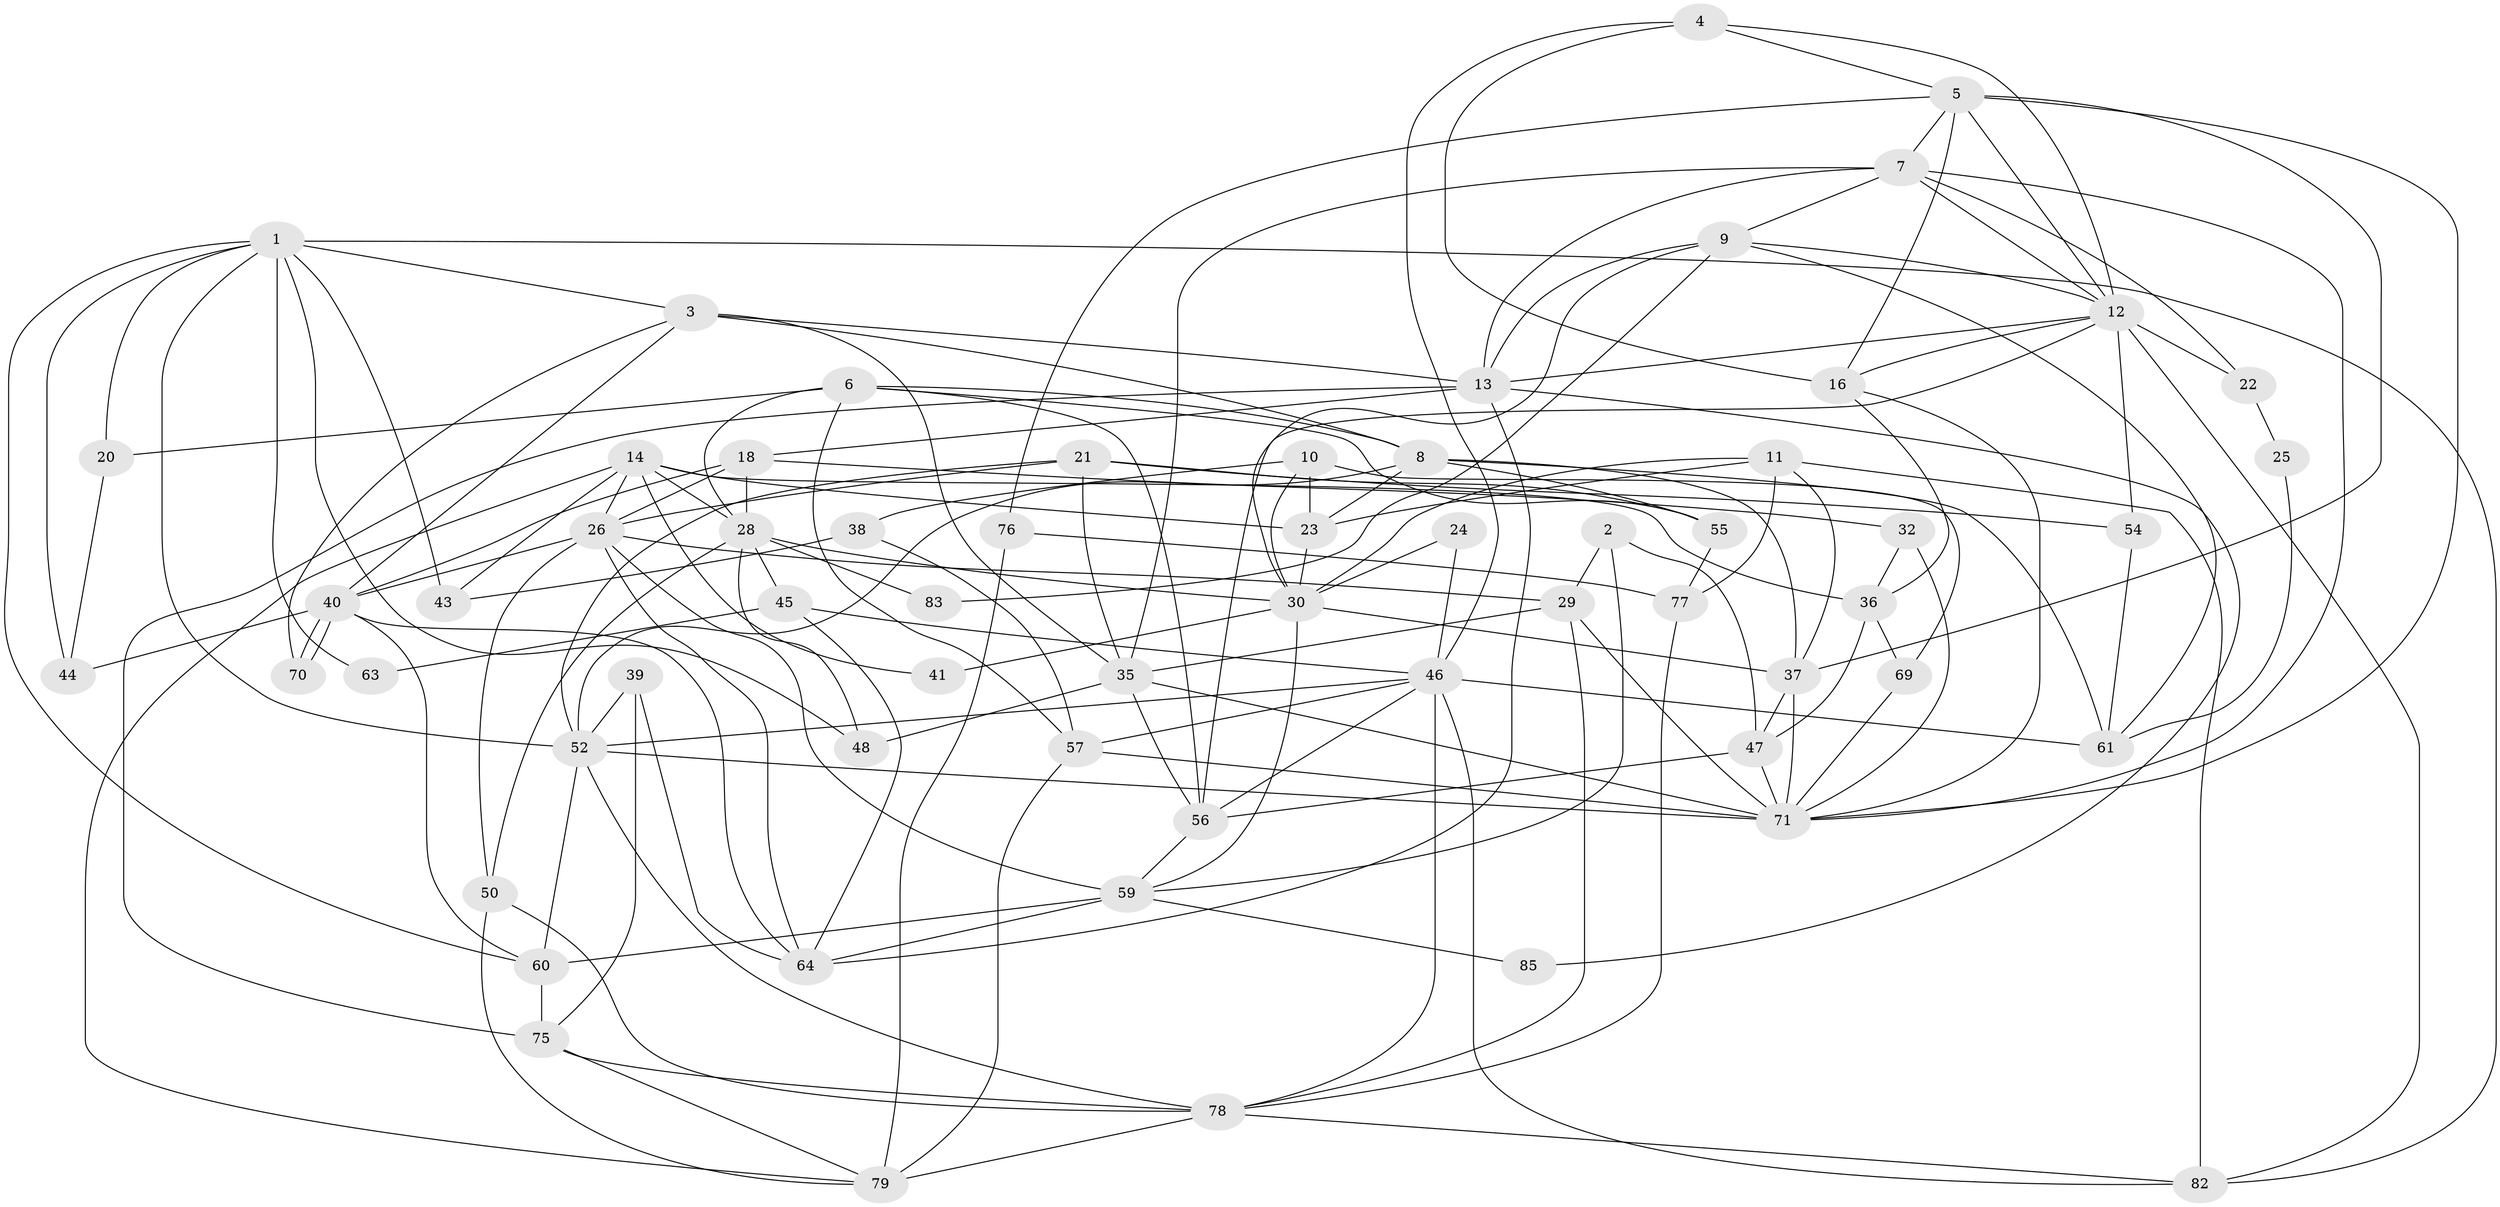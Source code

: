 // Generated by graph-tools (version 1.1) at 2025/24/03/03/25 07:24:00]
// undirected, 62 vertices, 160 edges
graph export_dot {
graph [start="1"]
  node [color=gray90,style=filled];
  1 [super="+15"];
  2;
  3 [super="+58"];
  4;
  5 [super="+17"];
  6 [super="+34"];
  7 [super="+98"];
  8 [super="+33"];
  9 [super="+19"];
  10;
  11 [super="+62"];
  12 [super="+53"];
  13 [super="+49"];
  14 [super="+90"];
  16 [super="+31"];
  18;
  20;
  21 [super="+65"];
  22;
  23 [super="+51"];
  24;
  25;
  26 [super="+27"];
  28 [super="+101"];
  29 [super="+99"];
  30 [super="+42"];
  32;
  35 [super="+74"];
  36 [super="+100"];
  37 [super="+86"];
  38;
  39 [super="+84"];
  40 [super="+88"];
  41;
  43;
  44;
  45;
  46 [super="+68"];
  47 [super="+81"];
  48;
  50 [super="+96"];
  52 [super="+72"];
  54;
  55 [super="+73"];
  56 [super="+95"];
  57 [super="+87"];
  59 [super="+80"];
  60 [super="+67"];
  61 [super="+66"];
  63;
  64 [super="+93"];
  69;
  70;
  71 [super="+92"];
  75 [super="+97"];
  76;
  77 [super="+94"];
  78 [super="+91"];
  79;
  82 [super="+89"];
  83;
  85;
  1 -- 3;
  1 -- 48;
  1 -- 20;
  1 -- 43;
  1 -- 44;
  1 -- 63;
  1 -- 60;
  1 -- 52;
  1 -- 82;
  2 -- 59;
  2 -- 29;
  2 -- 47;
  3 -- 40;
  3 -- 8;
  3 -- 70;
  3 -- 13;
  3 -- 35;
  4 -- 46;
  4 -- 12;
  4 -- 5;
  4 -- 16;
  5 -- 16;
  5 -- 12;
  5 -- 7;
  5 -- 76;
  5 -- 71;
  5 -- 37;
  6 -- 8;
  6 -- 20;
  6 -- 28;
  6 -- 55;
  6 -- 56;
  6 -- 57;
  7 -- 71;
  7 -- 22;
  7 -- 12;
  7 -- 9;
  7 -- 35;
  7 -- 13;
  8 -- 52;
  8 -- 55;
  8 -- 61;
  8 -- 23;
  8 -- 37;
  9 -- 61;
  9 -- 83;
  9 -- 12;
  9 -- 13;
  9 -- 30;
  10 -- 38;
  10 -- 69;
  10 -- 23;
  10 -- 30;
  11 -- 82;
  11 -- 23;
  11 -- 30;
  11 -- 77;
  11 -- 37;
  12 -- 82;
  12 -- 22;
  12 -- 54;
  12 -- 56;
  12 -- 13;
  12 -- 16;
  13 -- 18;
  13 -- 75;
  13 -- 85;
  13 -- 64;
  14 -- 26;
  14 -- 41;
  14 -- 43;
  14 -- 79;
  14 -- 28;
  14 -- 36;
  14 -- 23;
  16 -- 36;
  16 -- 71;
  18 -- 32;
  18 -- 28;
  18 -- 40;
  18 -- 26;
  20 -- 44;
  21 -- 26;
  21 -- 52;
  21 -- 54;
  21 -- 35;
  21 -- 55;
  22 -- 25;
  23 -- 30;
  24 -- 30;
  24 -- 46;
  25 -- 61;
  26 -- 29;
  26 -- 59 [weight=2];
  26 -- 50;
  26 -- 64;
  26 -- 40;
  28 -- 50;
  28 -- 83;
  28 -- 48;
  28 -- 45;
  28 -- 30;
  29 -- 78;
  29 -- 71;
  29 -- 35;
  30 -- 59;
  30 -- 37;
  30 -- 41;
  32 -- 36;
  32 -- 71;
  35 -- 48;
  35 -- 56;
  35 -- 71;
  36 -- 47;
  36 -- 69;
  37 -- 71;
  37 -- 47;
  38 -- 43;
  38 -- 57;
  39 -- 75;
  39 -- 64;
  39 -- 52;
  40 -- 70;
  40 -- 70;
  40 -- 64;
  40 -- 44;
  40 -- 60;
  45 -- 63;
  45 -- 64;
  45 -- 46;
  46 -- 57;
  46 -- 56;
  46 -- 52;
  46 -- 61;
  46 -- 78;
  46 -- 82;
  47 -- 71;
  47 -- 56;
  50 -- 79;
  50 -- 78;
  52 -- 78;
  52 -- 60;
  52 -- 71;
  54 -- 61;
  55 -- 77;
  56 -- 59;
  57 -- 79;
  57 -- 71 [weight=2];
  59 -- 60;
  59 -- 64;
  59 -- 85;
  60 -- 75;
  69 -- 71;
  75 -- 78;
  75 -- 79;
  76 -- 79;
  76 -- 77;
  77 -- 78;
  78 -- 82;
  78 -- 79;
}
